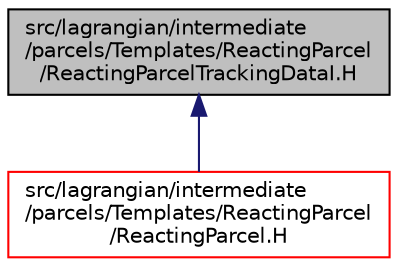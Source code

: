 digraph "src/lagrangian/intermediate/parcels/Templates/ReactingParcel/ReactingParcelTrackingDataI.H"
{
  bgcolor="transparent";
  edge [fontname="Helvetica",fontsize="10",labelfontname="Helvetica",labelfontsize="10"];
  node [fontname="Helvetica",fontsize="10",shape=record];
  Node1 [label="src/lagrangian/intermediate\l/parcels/Templates/ReactingParcel\l/ReactingParcelTrackingDataI.H",height=0.2,width=0.4,color="black", fillcolor="grey75", style="filled", fontcolor="black"];
  Node1 -> Node2 [dir="back",color="midnightblue",fontsize="10",style="solid",fontname="Helvetica"];
  Node2 [label="src/lagrangian/intermediate\l/parcels/Templates/ReactingParcel\l/ReactingParcel.H",height=0.2,width=0.4,color="red",URL="$a06887.html"];
}
